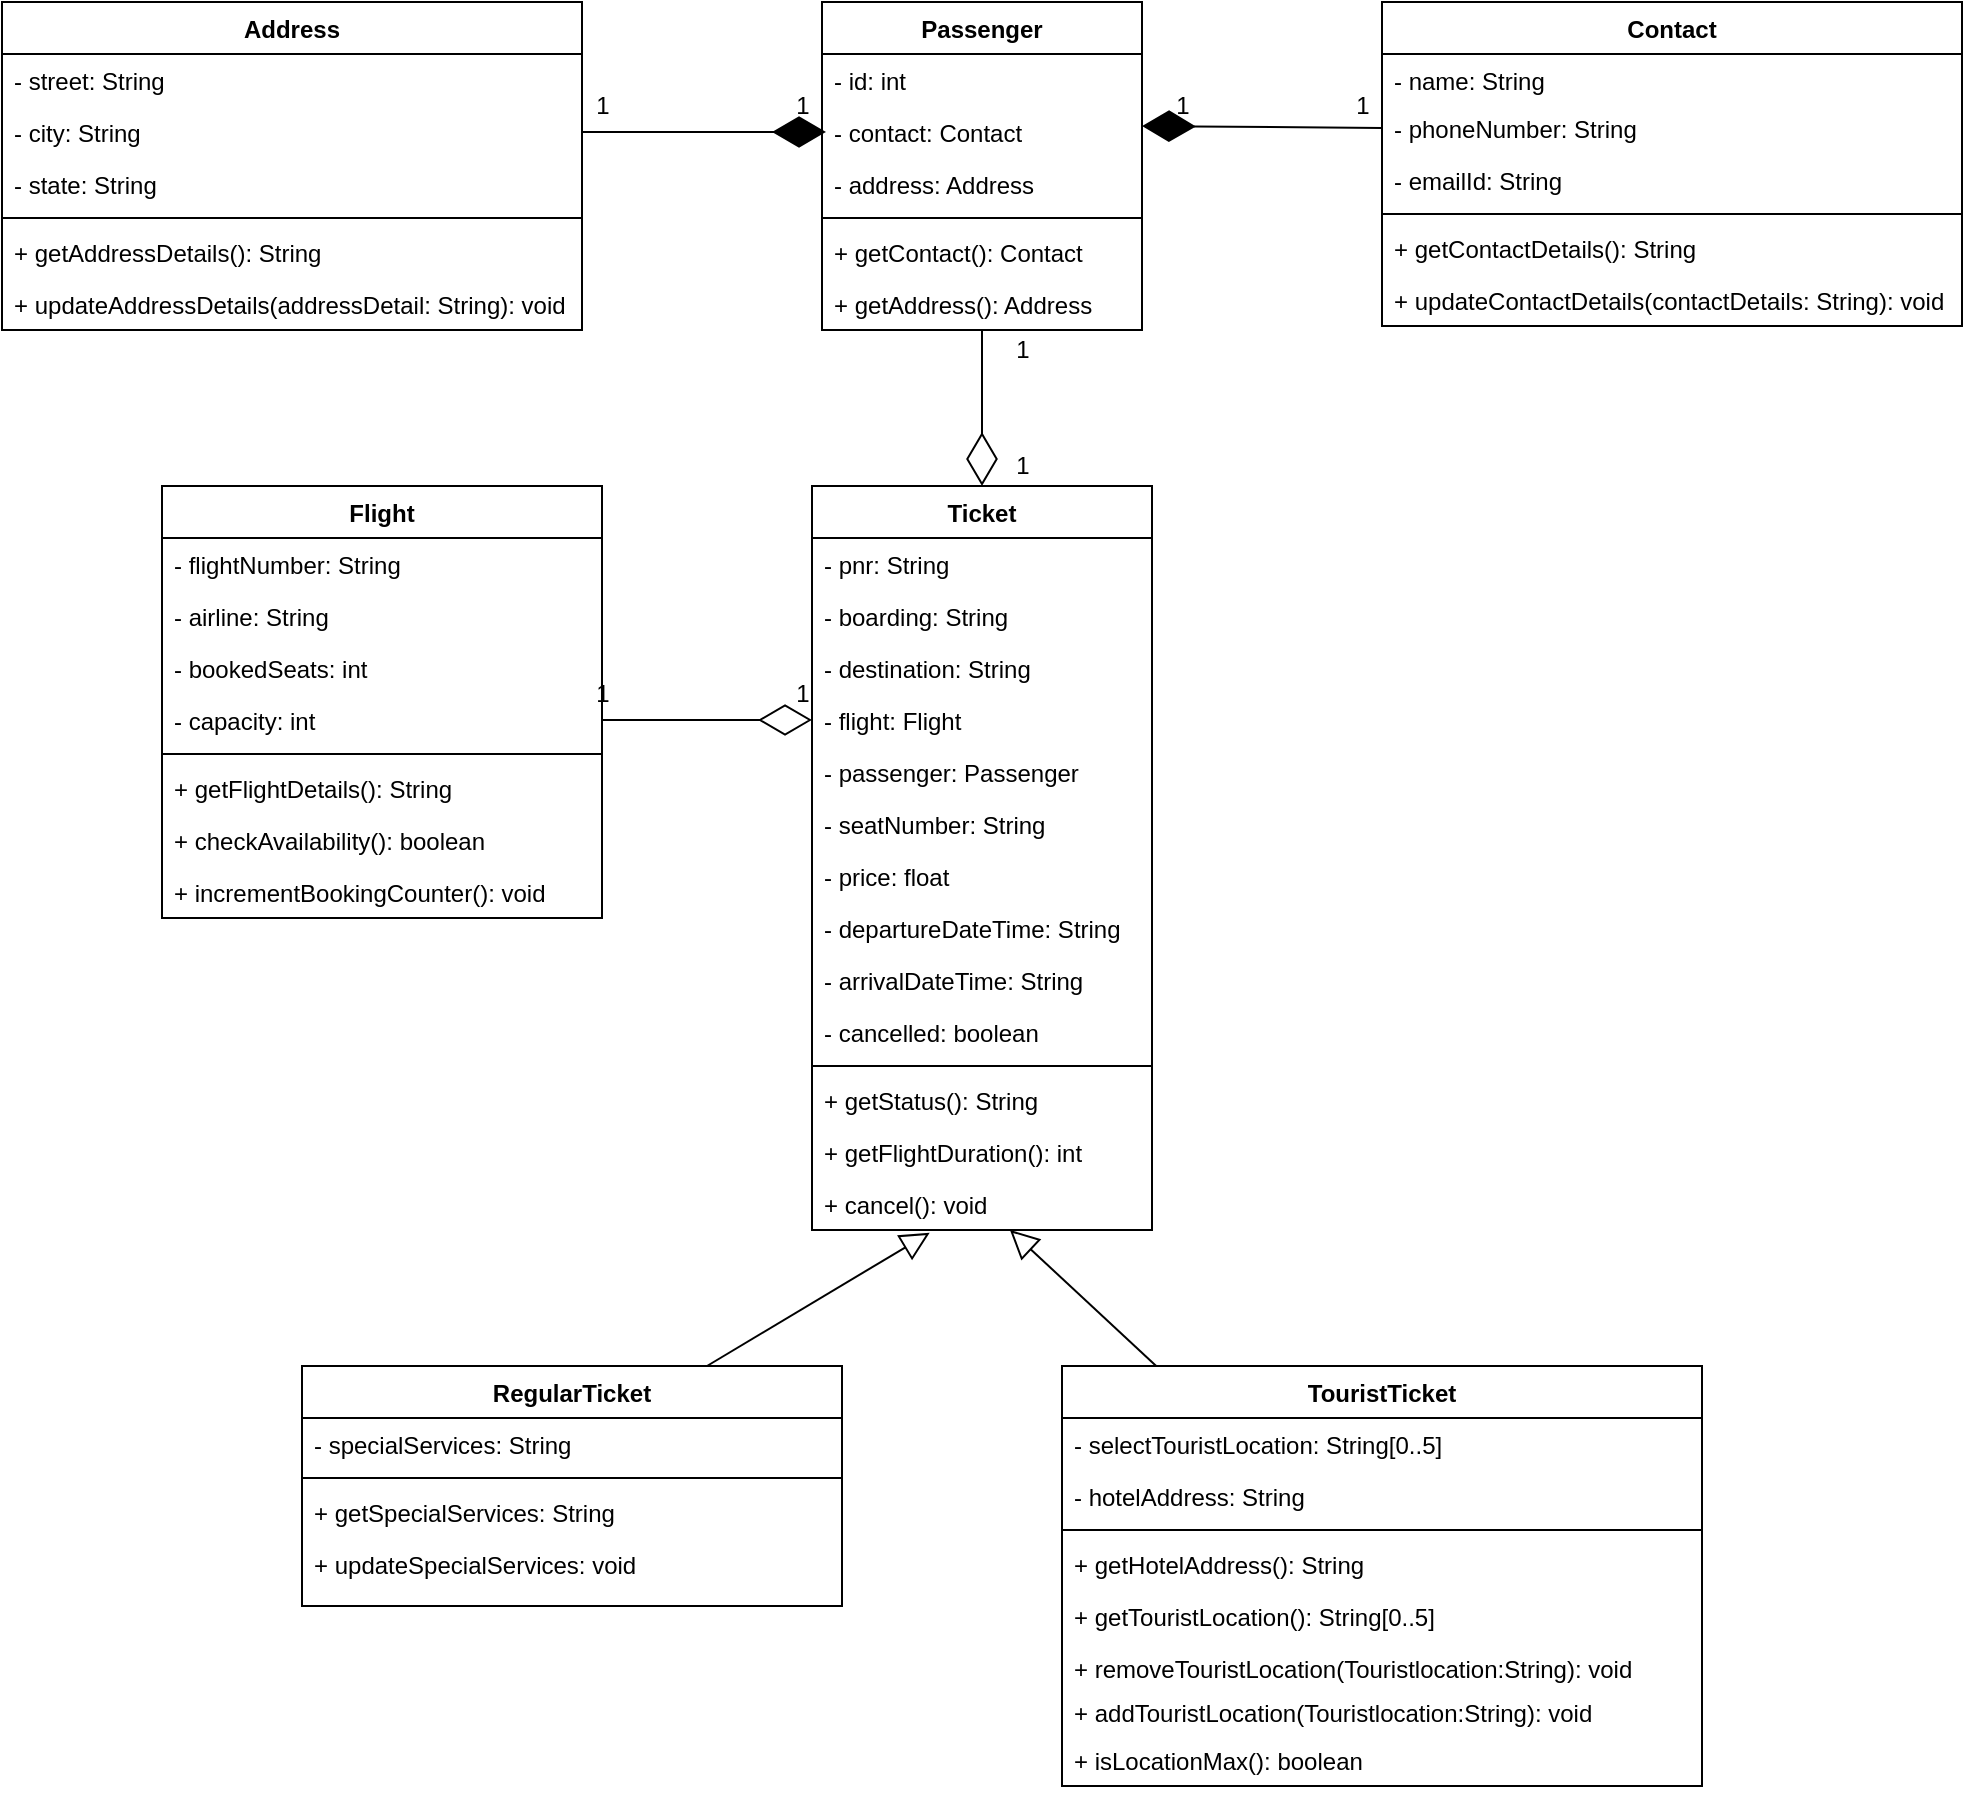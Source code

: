 <mxfile version="14.7.3" type="device"><diagram id="C5RBs43oDa-KdzZeNtuy" name="Page-1"><mxGraphModel dx="1502" dy="636" grid="1" gridSize="10" guides="1" tooltips="1" connect="1" arrows="1" fold="1" page="1" pageScale="1" pageWidth="827" pageHeight="1169" math="0" shadow="0"><root><mxCell id="WIyWlLk6GJQsqaUBKTNV-0"/><mxCell id="WIyWlLk6GJQsqaUBKTNV-1" parent="WIyWlLk6GJQsqaUBKTNV-0"/><mxCell id="apClMjxLR583thGksTaG-0" value="Address" style="swimlane;fontStyle=1;align=center;verticalAlign=top;childLayout=stackLayout;horizontal=1;startSize=26;horizontalStack=0;resizeParent=1;resizeParentMax=0;resizeLast=0;collapsible=1;marginBottom=0;" parent="WIyWlLk6GJQsqaUBKTNV-1" vertex="1"><mxGeometry x="230" y="38" width="290" height="164" as="geometry"><mxRectangle x="40" y="40" width="80" height="26" as="alternateBounds"/></mxGeometry></mxCell><mxCell id="apClMjxLR583thGksTaG-1" value="- street: String&#10;" style="text;strokeColor=none;fillColor=none;align=left;verticalAlign=top;spacingLeft=4;spacingRight=4;overflow=hidden;rotatable=0;points=[[0,0.5],[1,0.5]];portConstraint=eastwest;" parent="apClMjxLR583thGksTaG-0" vertex="1"><mxGeometry y="26" width="290" height="26" as="geometry"/></mxCell><mxCell id="apClMjxLR583thGksTaG-5" value="- city: String" style="text;strokeColor=none;fillColor=none;align=left;verticalAlign=top;spacingLeft=4;spacingRight=4;overflow=hidden;rotatable=0;points=[[0,0.5],[1,0.5]];portConstraint=eastwest;" parent="apClMjxLR583thGksTaG-0" vertex="1"><mxGeometry y="52" width="290" height="26" as="geometry"/></mxCell><mxCell id="apClMjxLR583thGksTaG-6" value="- state: String" style="text;strokeColor=none;fillColor=none;align=left;verticalAlign=top;spacingLeft=4;spacingRight=4;overflow=hidden;rotatable=0;points=[[0,0.5],[1,0.5]];portConstraint=eastwest;" parent="apClMjxLR583thGksTaG-0" vertex="1"><mxGeometry y="78" width="290" height="26" as="geometry"/></mxCell><mxCell id="apClMjxLR583thGksTaG-2" value="" style="line;strokeWidth=1;fillColor=none;align=left;verticalAlign=middle;spacingTop=-1;spacingLeft=3;spacingRight=3;rotatable=0;labelPosition=right;points=[];portConstraint=eastwest;" parent="apClMjxLR583thGksTaG-0" vertex="1"><mxGeometry y="104" width="290" height="8" as="geometry"/></mxCell><mxCell id="apClMjxLR583thGksTaG-3" value="+ getAddressDetails(): String" style="text;strokeColor=none;fillColor=none;align=left;verticalAlign=top;spacingLeft=4;spacingRight=4;overflow=hidden;rotatable=0;points=[[0,0.5],[1,0.5]];portConstraint=eastwest;" parent="apClMjxLR583thGksTaG-0" vertex="1"><mxGeometry y="112" width="290" height="26" as="geometry"/></mxCell><mxCell id="apClMjxLR583thGksTaG-7" value="+ updateAddressDetails(addressDetail: String): void" style="text;strokeColor=none;fillColor=none;align=left;verticalAlign=top;spacingLeft=4;spacingRight=4;overflow=hidden;rotatable=0;points=[[0,0.5],[1,0.5]];portConstraint=eastwest;" parent="apClMjxLR583thGksTaG-0" vertex="1"><mxGeometry y="138" width="290" height="26" as="geometry"/></mxCell><mxCell id="apClMjxLR583thGksTaG-8" value="Flight" style="swimlane;fontStyle=1;align=center;verticalAlign=top;childLayout=stackLayout;horizontal=1;startSize=26;horizontalStack=0;resizeParent=1;resizeParentMax=0;resizeLast=0;collapsible=1;marginBottom=0;" parent="WIyWlLk6GJQsqaUBKTNV-1" vertex="1"><mxGeometry x="310" y="280" width="220" height="216" as="geometry"/></mxCell><mxCell id="apClMjxLR583thGksTaG-9" value="- flightNumber: String" style="text;strokeColor=none;fillColor=none;align=left;verticalAlign=top;spacingLeft=4;spacingRight=4;overflow=hidden;rotatable=0;points=[[0,0.5],[1,0.5]];portConstraint=eastwest;" parent="apClMjxLR583thGksTaG-8" vertex="1"><mxGeometry y="26" width="220" height="26" as="geometry"/></mxCell><mxCell id="apClMjxLR583thGksTaG-12" value="- airline: String" style="text;strokeColor=none;fillColor=none;align=left;verticalAlign=top;spacingLeft=4;spacingRight=4;overflow=hidden;rotatable=0;points=[[0,0.5],[1,0.5]];portConstraint=eastwest;" parent="apClMjxLR583thGksTaG-8" vertex="1"><mxGeometry y="52" width="220" height="26" as="geometry"/></mxCell><mxCell id="apClMjxLR583thGksTaG-13" value="- bookedSeats: int" style="text;strokeColor=none;fillColor=none;align=left;verticalAlign=top;spacingLeft=4;spacingRight=4;overflow=hidden;rotatable=0;points=[[0,0.5],[1,0.5]];portConstraint=eastwest;" parent="apClMjxLR583thGksTaG-8" vertex="1"><mxGeometry y="78" width="220" height="26" as="geometry"/></mxCell><mxCell id="apClMjxLR583thGksTaG-14" value="- capacity: int" style="text;strokeColor=none;fillColor=none;align=left;verticalAlign=top;spacingLeft=4;spacingRight=4;overflow=hidden;rotatable=0;points=[[0,0.5],[1,0.5]];portConstraint=eastwest;" parent="apClMjxLR583thGksTaG-8" vertex="1"><mxGeometry y="104" width="220" height="26" as="geometry"/></mxCell><mxCell id="apClMjxLR583thGksTaG-10" value="" style="line;strokeWidth=1;fillColor=none;align=left;verticalAlign=middle;spacingTop=-1;spacingLeft=3;spacingRight=3;rotatable=0;labelPosition=right;points=[];portConstraint=eastwest;" parent="apClMjxLR583thGksTaG-8" vertex="1"><mxGeometry y="130" width="220" height="8" as="geometry"/></mxCell><mxCell id="apClMjxLR583thGksTaG-16" value="+ getFlightDetails(): String" style="text;strokeColor=none;fillColor=none;align=left;verticalAlign=top;spacingLeft=4;spacingRight=4;overflow=hidden;rotatable=0;points=[[0,0.5],[1,0.5]];portConstraint=eastwest;" parent="apClMjxLR583thGksTaG-8" vertex="1"><mxGeometry y="138" width="220" height="26" as="geometry"/></mxCell><mxCell id="apClMjxLR583thGksTaG-11" value="+ checkAvailability(): boolean" style="text;strokeColor=none;fillColor=none;align=left;verticalAlign=top;spacingLeft=4;spacingRight=4;overflow=hidden;rotatable=0;points=[[0,0.5],[1,0.5]];portConstraint=eastwest;" parent="apClMjxLR583thGksTaG-8" vertex="1"><mxGeometry y="164" width="220" height="26" as="geometry"/></mxCell><mxCell id="apClMjxLR583thGksTaG-17" value="+ incrementBookingCounter(): void" style="text;strokeColor=none;fillColor=none;align=left;verticalAlign=top;spacingLeft=4;spacingRight=4;overflow=hidden;rotatable=0;points=[[0,0.5],[1,0.5]];portConstraint=eastwest;" parent="apClMjxLR583thGksTaG-8" vertex="1"><mxGeometry y="190" width="220" height="26" as="geometry"/></mxCell><mxCell id="apClMjxLR583thGksTaG-18" value="Passenger" style="swimlane;fontStyle=1;align=center;verticalAlign=top;childLayout=stackLayout;horizontal=1;startSize=26;horizontalStack=0;resizeParent=1;resizeParentMax=0;resizeLast=0;collapsible=1;marginBottom=0;" parent="WIyWlLk6GJQsqaUBKTNV-1" vertex="1"><mxGeometry x="640" y="38" width="160" height="164" as="geometry"/></mxCell><mxCell id="apClMjxLR583thGksTaG-19" value="- id: int" style="text;strokeColor=none;fillColor=none;align=left;verticalAlign=top;spacingLeft=4;spacingRight=4;overflow=hidden;rotatable=0;points=[[0,0.5],[1,0.5]];portConstraint=eastwest;" parent="apClMjxLR583thGksTaG-18" vertex="1"><mxGeometry y="26" width="160" height="26" as="geometry"/></mxCell><mxCell id="apClMjxLR583thGksTaG-23" value="- contact: Contact" style="text;strokeColor=none;fillColor=none;align=left;verticalAlign=top;spacingLeft=4;spacingRight=4;overflow=hidden;rotatable=0;points=[[0,0.5],[1,0.5]];portConstraint=eastwest;" parent="apClMjxLR583thGksTaG-18" vertex="1"><mxGeometry y="52" width="160" height="26" as="geometry"/></mxCell><mxCell id="apClMjxLR583thGksTaG-22" value="- address: Address" style="text;strokeColor=none;fillColor=none;align=left;verticalAlign=top;spacingLeft=4;spacingRight=4;overflow=hidden;rotatable=0;points=[[0,0.5],[1,0.5]];portConstraint=eastwest;" parent="apClMjxLR583thGksTaG-18" vertex="1"><mxGeometry y="78" width="160" height="26" as="geometry"/></mxCell><mxCell id="apClMjxLR583thGksTaG-20" value="" style="line;strokeWidth=1;fillColor=none;align=left;verticalAlign=middle;spacingTop=-1;spacingLeft=3;spacingRight=3;rotatable=0;labelPosition=right;points=[];portConstraint=eastwest;" parent="apClMjxLR583thGksTaG-18" vertex="1"><mxGeometry y="104" width="160" height="8" as="geometry"/></mxCell><mxCell id="apClMjxLR583thGksTaG-21" value="+ getContact(): Contact" style="text;strokeColor=none;fillColor=none;align=left;verticalAlign=top;spacingLeft=4;spacingRight=4;overflow=hidden;rotatable=0;points=[[0,0.5],[1,0.5]];portConstraint=eastwest;" parent="apClMjxLR583thGksTaG-18" vertex="1"><mxGeometry y="112" width="160" height="26" as="geometry"/></mxCell><mxCell id="apClMjxLR583thGksTaG-24" value="+ getAddress(): Address" style="text;strokeColor=none;fillColor=none;align=left;verticalAlign=top;spacingLeft=4;spacingRight=4;overflow=hidden;rotatable=0;points=[[0,0.5],[1,0.5]];portConstraint=eastwest;" parent="apClMjxLR583thGksTaG-18" vertex="1"><mxGeometry y="138" width="160" height="26" as="geometry"/></mxCell><mxCell id="apClMjxLR583thGksTaG-25" value="Contact" style="swimlane;fontStyle=1;align=center;verticalAlign=top;childLayout=stackLayout;horizontal=1;startSize=26;horizontalStack=0;resizeParent=1;resizeParentMax=0;resizeLast=0;collapsible=1;marginBottom=0;" parent="WIyWlLk6GJQsqaUBKTNV-1" vertex="1"><mxGeometry x="920" y="38" width="290" height="162" as="geometry"/></mxCell><mxCell id="apClMjxLR583thGksTaG-26" value="- name: String" style="text;strokeColor=none;fillColor=none;align=left;verticalAlign=top;spacingLeft=4;spacingRight=4;overflow=hidden;rotatable=0;points=[[0,0.5],[1,0.5]];portConstraint=eastwest;" parent="apClMjxLR583thGksTaG-25" vertex="1"><mxGeometry y="26" width="290" height="24" as="geometry"/></mxCell><mxCell id="apClMjxLR583thGksTaG-29" value="- phoneNumber: String" style="text;strokeColor=none;fillColor=none;align=left;verticalAlign=top;spacingLeft=4;spacingRight=4;overflow=hidden;rotatable=0;points=[[0,0.5],[1,0.5]];portConstraint=eastwest;" parent="apClMjxLR583thGksTaG-25" vertex="1"><mxGeometry y="50" width="290" height="26" as="geometry"/></mxCell><mxCell id="apClMjxLR583thGksTaG-30" value="- emailId: String" style="text;strokeColor=none;fillColor=none;align=left;verticalAlign=top;spacingLeft=4;spacingRight=4;overflow=hidden;rotatable=0;points=[[0,0.5],[1,0.5]];portConstraint=eastwest;" parent="apClMjxLR583thGksTaG-25" vertex="1"><mxGeometry y="76" width="290" height="26" as="geometry"/></mxCell><mxCell id="apClMjxLR583thGksTaG-27" value="" style="line;strokeWidth=1;fillColor=none;align=left;verticalAlign=middle;spacingTop=-1;spacingLeft=3;spacingRight=3;rotatable=0;labelPosition=right;points=[];portConstraint=eastwest;" parent="apClMjxLR583thGksTaG-25" vertex="1"><mxGeometry y="102" width="290" height="8" as="geometry"/></mxCell><mxCell id="apClMjxLR583thGksTaG-28" value="+ getContactDetails(): String" style="text;strokeColor=none;fillColor=none;align=left;verticalAlign=top;spacingLeft=4;spacingRight=4;overflow=hidden;rotatable=0;points=[[0,0.5],[1,0.5]];portConstraint=eastwest;" parent="apClMjxLR583thGksTaG-25" vertex="1"><mxGeometry y="110" width="290" height="26" as="geometry"/></mxCell><mxCell id="apClMjxLR583thGksTaG-31" value="+ updateContactDetails(contactDetails: String): void" style="text;strokeColor=none;fillColor=none;align=left;verticalAlign=top;spacingLeft=4;spacingRight=4;overflow=hidden;rotatable=0;points=[[0,0.5],[1,0.5]];portConstraint=eastwest;" parent="apClMjxLR583thGksTaG-25" vertex="1"><mxGeometry y="136" width="290" height="26" as="geometry"/></mxCell><mxCell id="apClMjxLR583thGksTaG-32" value="Ticket" style="swimlane;fontStyle=1;align=center;verticalAlign=top;childLayout=stackLayout;horizontal=1;startSize=26;horizontalStack=0;resizeParent=1;resizeParentMax=0;resizeLast=0;collapsible=1;marginBottom=0;" parent="WIyWlLk6GJQsqaUBKTNV-1" vertex="1"><mxGeometry x="635" y="280" width="170" height="372" as="geometry"/></mxCell><mxCell id="apClMjxLR583thGksTaG-33" value="- pnr: String" style="text;strokeColor=none;fillColor=none;align=left;verticalAlign=top;spacingLeft=4;spacingRight=4;overflow=hidden;rotatable=0;points=[[0,0.5],[1,0.5]];portConstraint=eastwest;" parent="apClMjxLR583thGksTaG-32" vertex="1"><mxGeometry y="26" width="170" height="26" as="geometry"/></mxCell><mxCell id="apClMjxLR583thGksTaG-36" value="- boarding: String" style="text;strokeColor=none;fillColor=none;align=left;verticalAlign=top;spacingLeft=4;spacingRight=4;overflow=hidden;rotatable=0;points=[[0,0.5],[1,0.5]];portConstraint=eastwest;" parent="apClMjxLR583thGksTaG-32" vertex="1"><mxGeometry y="52" width="170" height="26" as="geometry"/></mxCell><mxCell id="apClMjxLR583thGksTaG-37" value="- destination: String" style="text;strokeColor=none;fillColor=none;align=left;verticalAlign=top;spacingLeft=4;spacingRight=4;overflow=hidden;rotatable=0;points=[[0,0.5],[1,0.5]];portConstraint=eastwest;" parent="apClMjxLR583thGksTaG-32" vertex="1"><mxGeometry y="78" width="170" height="26" as="geometry"/></mxCell><mxCell id="apClMjxLR583thGksTaG-39" value="- flight: Flight" style="text;strokeColor=none;fillColor=none;align=left;verticalAlign=top;spacingLeft=4;spacingRight=4;overflow=hidden;rotatable=0;points=[[0,0.5],[1,0.5]];portConstraint=eastwest;" parent="apClMjxLR583thGksTaG-32" vertex="1"><mxGeometry y="104" width="170" height="26" as="geometry"/></mxCell><mxCell id="apClMjxLR583thGksTaG-42" value="- passenger: Passenger" style="text;strokeColor=none;fillColor=none;align=left;verticalAlign=top;spacingLeft=4;spacingRight=4;overflow=hidden;rotatable=0;points=[[0,0.5],[1,0.5]];portConstraint=eastwest;" parent="apClMjxLR583thGksTaG-32" vertex="1"><mxGeometry y="130" width="170" height="26" as="geometry"/></mxCell><mxCell id="apClMjxLR583thGksTaG-43" value="- seatNumber: String" style="text;strokeColor=none;fillColor=none;align=left;verticalAlign=top;spacingLeft=4;spacingRight=4;overflow=hidden;rotatable=0;points=[[0,0.5],[1,0.5]];portConstraint=eastwest;" parent="apClMjxLR583thGksTaG-32" vertex="1"><mxGeometry y="156" width="170" height="26" as="geometry"/></mxCell><mxCell id="apClMjxLR583thGksTaG-44" value="- price: float" style="text;strokeColor=none;fillColor=none;align=left;verticalAlign=top;spacingLeft=4;spacingRight=4;overflow=hidden;rotatable=0;points=[[0,0.5],[1,0.5]];portConstraint=eastwest;" parent="apClMjxLR583thGksTaG-32" vertex="1"><mxGeometry y="182" width="170" height="26" as="geometry"/></mxCell><mxCell id="apClMjxLR583thGksTaG-45" value="- departureDateTime: String" style="text;strokeColor=none;fillColor=none;align=left;verticalAlign=top;spacingLeft=4;spacingRight=4;overflow=hidden;rotatable=0;points=[[0,0.5],[1,0.5]];portConstraint=eastwest;" parent="apClMjxLR583thGksTaG-32" vertex="1"><mxGeometry y="208" width="170" height="26" as="geometry"/></mxCell><mxCell id="apClMjxLR583thGksTaG-46" value="- arrivalDateTime: String" style="text;strokeColor=none;fillColor=none;align=left;verticalAlign=top;spacingLeft=4;spacingRight=4;overflow=hidden;rotatable=0;points=[[0,0.5],[1,0.5]];portConstraint=eastwest;" parent="apClMjxLR583thGksTaG-32" vertex="1"><mxGeometry y="234" width="170" height="26" as="geometry"/></mxCell><mxCell id="apClMjxLR583thGksTaG-47" value="- cancelled: boolean" style="text;strokeColor=none;fillColor=none;align=left;verticalAlign=top;spacingLeft=4;spacingRight=4;overflow=hidden;rotatable=0;points=[[0,0.5],[1,0.5]];portConstraint=eastwest;" parent="apClMjxLR583thGksTaG-32" vertex="1"><mxGeometry y="260" width="170" height="26" as="geometry"/></mxCell><mxCell id="apClMjxLR583thGksTaG-34" value="" style="line;strokeWidth=1;fillColor=none;align=left;verticalAlign=middle;spacingTop=-1;spacingLeft=3;spacingRight=3;rotatable=0;labelPosition=right;points=[];portConstraint=eastwest;" parent="apClMjxLR583thGksTaG-32" vertex="1"><mxGeometry y="286" width="170" height="8" as="geometry"/></mxCell><mxCell id="apClMjxLR583thGksTaG-35" value="+ getStatus(): String" style="text;strokeColor=none;fillColor=none;align=left;verticalAlign=top;spacingLeft=4;spacingRight=4;overflow=hidden;rotatable=0;points=[[0,0.5],[1,0.5]];portConstraint=eastwest;" parent="apClMjxLR583thGksTaG-32" vertex="1"><mxGeometry y="294" width="170" height="26" as="geometry"/></mxCell><mxCell id="apClMjxLR583thGksTaG-48" value="+ getFlightDuration(): int" style="text;strokeColor=none;fillColor=none;align=left;verticalAlign=top;spacingLeft=4;spacingRight=4;overflow=hidden;rotatable=0;points=[[0,0.5],[1,0.5]];portConstraint=eastwest;" parent="apClMjxLR583thGksTaG-32" vertex="1"><mxGeometry y="320" width="170" height="26" as="geometry"/></mxCell><mxCell id="apClMjxLR583thGksTaG-38" value="+ cancel(): void" style="text;strokeColor=none;fillColor=none;align=left;verticalAlign=top;spacingLeft=4;spacingRight=4;overflow=hidden;rotatable=0;points=[[0,0.5],[1,0.5]];portConstraint=eastwest;" parent="apClMjxLR583thGksTaG-32" vertex="1"><mxGeometry y="346" width="170" height="26" as="geometry"/></mxCell><mxCell id="apClMjxLR583thGksTaG-49" value="RegularTicket" style="swimlane;fontStyle=1;align=center;verticalAlign=top;childLayout=stackLayout;horizontal=1;startSize=26;horizontalStack=0;resizeParent=1;resizeParentMax=0;resizeLast=0;collapsible=1;marginBottom=0;" parent="WIyWlLk6GJQsqaUBKTNV-1" vertex="1"><mxGeometry x="380" y="720" width="270" height="120" as="geometry"/></mxCell><mxCell id="apClMjxLR583thGksTaG-50" value="- specialServices: String" style="text;strokeColor=none;fillColor=none;align=left;verticalAlign=top;spacingLeft=4;spacingRight=4;overflow=hidden;rotatable=0;points=[[0,0.5],[1,0.5]];portConstraint=eastwest;" parent="apClMjxLR583thGksTaG-49" vertex="1"><mxGeometry y="26" width="270" height="26" as="geometry"/></mxCell><mxCell id="apClMjxLR583thGksTaG-51" value="" style="line;strokeWidth=1;fillColor=none;align=left;verticalAlign=middle;spacingTop=-1;spacingLeft=3;spacingRight=3;rotatable=0;labelPosition=right;points=[];portConstraint=eastwest;" parent="apClMjxLR583thGksTaG-49" vertex="1"><mxGeometry y="52" width="270" height="8" as="geometry"/></mxCell><mxCell id="apClMjxLR583thGksTaG-52" value="+ getSpecialServices: String" style="text;strokeColor=none;fillColor=none;align=left;verticalAlign=top;spacingLeft=4;spacingRight=4;overflow=hidden;rotatable=0;points=[[0,0.5],[1,0.5]];portConstraint=eastwest;" parent="apClMjxLR583thGksTaG-49" vertex="1"><mxGeometry y="60" width="270" height="26" as="geometry"/></mxCell><mxCell id="apClMjxLR583thGksTaG-53" value="+ updateSpecialServices: void" style="text;strokeColor=none;fillColor=none;align=left;verticalAlign=top;spacingLeft=4;spacingRight=4;overflow=hidden;rotatable=0;points=[[0,0.5],[1,0.5]];portConstraint=eastwest;" parent="apClMjxLR583thGksTaG-49" vertex="1"><mxGeometry y="86" width="270" height="34" as="geometry"/></mxCell><mxCell id="apClMjxLR583thGksTaG-55" value="TouristTicket" style="swimlane;fontStyle=1;align=center;verticalAlign=top;childLayout=stackLayout;horizontal=1;startSize=26;horizontalStack=0;resizeParent=1;resizeParentMax=0;resizeLast=0;collapsible=1;marginBottom=0;" parent="WIyWlLk6GJQsqaUBKTNV-1" vertex="1"><mxGeometry x="760" y="720" width="320" height="210" as="geometry"/></mxCell><mxCell id="apClMjxLR583thGksTaG-59" value="- selectTouristLocation: String[0..5]" style="text;strokeColor=none;fillColor=none;align=left;verticalAlign=top;spacingLeft=4;spacingRight=4;overflow=hidden;rotatable=0;points=[[0,0.5],[1,0.5]];portConstraint=eastwest;" parent="apClMjxLR583thGksTaG-55" vertex="1"><mxGeometry y="26" width="320" height="26" as="geometry"/></mxCell><mxCell id="apClMjxLR583thGksTaG-56" value="- hotelAddress: String" style="text;strokeColor=none;fillColor=none;align=left;verticalAlign=top;spacingLeft=4;spacingRight=4;overflow=hidden;rotatable=0;points=[[0,0.5],[1,0.5]];portConstraint=eastwest;" parent="apClMjxLR583thGksTaG-55" vertex="1"><mxGeometry y="52" width="320" height="26" as="geometry"/></mxCell><mxCell id="apClMjxLR583thGksTaG-57" value="" style="line;strokeWidth=1;fillColor=none;align=left;verticalAlign=middle;spacingTop=-1;spacingLeft=3;spacingRight=3;rotatable=0;labelPosition=right;points=[];portConstraint=eastwest;" parent="apClMjxLR583thGksTaG-55" vertex="1"><mxGeometry y="78" width="320" height="8" as="geometry"/></mxCell><mxCell id="apClMjxLR583thGksTaG-58" value="+ getHotelAddress(): String" style="text;strokeColor=none;fillColor=none;align=left;verticalAlign=top;spacingLeft=4;spacingRight=4;overflow=hidden;rotatable=0;points=[[0,0.5],[1,0.5]];portConstraint=eastwest;" parent="apClMjxLR583thGksTaG-55" vertex="1"><mxGeometry y="86" width="320" height="26" as="geometry"/></mxCell><mxCell id="apClMjxLR583thGksTaG-60" value="+ getTouristLocation(): String[0..5]" style="text;strokeColor=none;fillColor=none;align=left;verticalAlign=top;spacingLeft=4;spacingRight=4;overflow=hidden;rotatable=0;points=[[0,0.5],[1,0.5]];portConstraint=eastwest;" parent="apClMjxLR583thGksTaG-55" vertex="1"><mxGeometry y="112" width="320" height="26" as="geometry"/></mxCell><mxCell id="apClMjxLR583thGksTaG-61" value="+ removeTouristLocation(Touristlocation:String): void" style="text;strokeColor=none;fillColor=none;align=left;verticalAlign=top;spacingLeft=4;spacingRight=4;overflow=hidden;rotatable=0;points=[[0,0.5],[1,0.5]];portConstraint=eastwest;" parent="apClMjxLR583thGksTaG-55" vertex="1"><mxGeometry y="138" width="320" height="22" as="geometry"/></mxCell><mxCell id="apClMjxLR583thGksTaG-62" value="+ addTouristLocation(Touristlocation:String): void" style="text;strokeColor=none;fillColor=none;align=left;verticalAlign=top;spacingLeft=4;spacingRight=4;overflow=hidden;rotatable=0;points=[[0,0.5],[1,0.5]];portConstraint=eastwest;" parent="apClMjxLR583thGksTaG-55" vertex="1"><mxGeometry y="160" width="320" height="24" as="geometry"/></mxCell><mxCell id="apClMjxLR583thGksTaG-63" value="+ isLocationMax(): boolean" style="text;strokeColor=none;fillColor=none;align=left;verticalAlign=top;spacingLeft=4;spacingRight=4;overflow=hidden;rotatable=0;points=[[0,0.5],[1,0.5]];portConstraint=eastwest;" parent="apClMjxLR583thGksTaG-55" vertex="1"><mxGeometry y="184" width="320" height="26" as="geometry"/></mxCell><mxCell id="apClMjxLR583thGksTaG-65" value="" style="endArrow=diamondThin;endFill=1;endSize=24;html=1;exitX=1;exitY=0.5;exitDx=0;exitDy=0;" parent="WIyWlLk6GJQsqaUBKTNV-1" source="apClMjxLR583thGksTaG-5" edge="1"><mxGeometry width="160" relative="1" as="geometry"><mxPoint x="550" y="115" as="sourcePoint"/><mxPoint x="642" y="103" as="targetPoint"/></mxGeometry></mxCell><mxCell id="apClMjxLR583thGksTaG-66" value="1" style="text;html=1;align=center;verticalAlign=middle;resizable=0;points=[];autosize=1;" parent="WIyWlLk6GJQsqaUBKTNV-1" vertex="1"><mxGeometry x="520" y="80" width="20" height="20" as="geometry"/></mxCell><mxCell id="apClMjxLR583thGksTaG-67" value="1" style="text;html=1;align=center;verticalAlign=middle;resizable=0;points=[];autosize=1;" parent="WIyWlLk6GJQsqaUBKTNV-1" vertex="1"><mxGeometry x="620" y="80" width="20" height="20" as="geometry"/></mxCell><mxCell id="apClMjxLR583thGksTaG-68" value="" style="endArrow=diamondThin;endFill=1;endSize=24;html=1;exitX=0;exitY=0.5;exitDx=0;exitDy=0;" parent="WIyWlLk6GJQsqaUBKTNV-1" source="apClMjxLR583thGksTaG-29" edge="1"><mxGeometry width="160" relative="1" as="geometry"><mxPoint x="850" y="135" as="sourcePoint"/><mxPoint x="800" y="100" as="targetPoint"/></mxGeometry></mxCell><mxCell id="apClMjxLR583thGksTaG-69" value="1" style="text;html=1;align=center;verticalAlign=middle;resizable=0;points=[];autosize=1;" parent="WIyWlLk6GJQsqaUBKTNV-1" vertex="1"><mxGeometry x="810" y="80" width="20" height="20" as="geometry"/></mxCell><mxCell id="apClMjxLR583thGksTaG-70" value="1" style="text;html=1;align=center;verticalAlign=middle;resizable=0;points=[];autosize=1;" parent="WIyWlLk6GJQsqaUBKTNV-1" vertex="1"><mxGeometry x="900" y="80" width="20" height="20" as="geometry"/></mxCell><mxCell id="apClMjxLR583thGksTaG-72" value="1" style="text;html=1;align=center;verticalAlign=middle;resizable=0;points=[];autosize=1;" parent="WIyWlLk6GJQsqaUBKTNV-1" vertex="1"><mxGeometry x="520" y="374" width="20" height="20" as="geometry"/></mxCell><mxCell id="apClMjxLR583thGksTaG-73" value="1" style="text;html=1;align=center;verticalAlign=middle;resizable=0;points=[];autosize=1;" parent="WIyWlLk6GJQsqaUBKTNV-1" vertex="1"><mxGeometry x="620" y="374" width="20" height="20" as="geometry"/></mxCell><mxCell id="apClMjxLR583thGksTaG-74" value="" style="endArrow=diamondThin;endFill=0;endSize=24;html=1;exitX=1;exitY=0.5;exitDx=0;exitDy=0;entryX=0;entryY=0.5;entryDx=0;entryDy=0;" parent="WIyWlLk6GJQsqaUBKTNV-1" source="apClMjxLR583thGksTaG-14" target="apClMjxLR583thGksTaG-39" edge="1"><mxGeometry width="160" relative="1" as="geometry"><mxPoint x="550" y="401" as="sourcePoint"/><mxPoint x="630" y="401" as="targetPoint"/></mxGeometry></mxCell><mxCell id="apClMjxLR583thGksTaG-75" value="" style="edgeStyle=none;html=1;endSize=12;endArrow=block;endFill=0;exitX=0.75;exitY=0;exitDx=0;exitDy=0;entryX=0.346;entryY=1.054;entryDx=0;entryDy=0;entryPerimeter=0;" parent="WIyWlLk6GJQsqaUBKTNV-1" source="apClMjxLR583thGksTaG-49" target="apClMjxLR583thGksTaG-38" edge="1"><mxGeometry width="160" relative="1" as="geometry"><mxPoint x="573.29" y="836" as="sourcePoint"/><mxPoint x="686.715" y="652" as="targetPoint"/></mxGeometry></mxCell><mxCell id="apClMjxLR583thGksTaG-76" value="" style="edgeStyle=none;html=1;endSize=12;endArrow=block;endFill=0;" parent="WIyWlLk6GJQsqaUBKTNV-1" source="apClMjxLR583thGksTaG-55" target="apClMjxLR583thGksTaG-38" edge="1"><mxGeometry width="160" relative="1" as="geometry"><mxPoint x="940" y="670" as="sourcePoint"/><mxPoint x="1053.425" y="486" as="targetPoint"/></mxGeometry></mxCell><mxCell id="apClMjxLR583thGksTaG-77" value="" style="endArrow=diamondThin;endFill=0;endSize=24;html=1;entryX=0.5;entryY=0;entryDx=0;entryDy=0;" parent="WIyWlLk6GJQsqaUBKTNV-1" source="apClMjxLR583thGksTaG-24" target="apClMjxLR583thGksTaG-32" edge="1"><mxGeometry width="160" relative="1" as="geometry"><mxPoint x="725" y="205" as="sourcePoint"/><mxPoint x="850" y="240" as="targetPoint"/></mxGeometry></mxCell><mxCell id="apClMjxLR583thGksTaG-78" value="1" style="text;html=1;align=center;verticalAlign=middle;resizable=0;points=[];autosize=1;" parent="WIyWlLk6GJQsqaUBKTNV-1" vertex="1"><mxGeometry x="730" y="202" width="20" height="20" as="geometry"/></mxCell><mxCell id="apClMjxLR583thGksTaG-79" value="1" style="text;html=1;align=center;verticalAlign=middle;resizable=0;points=[];autosize=1;" parent="WIyWlLk6GJQsqaUBKTNV-1" vertex="1"><mxGeometry x="730" y="260" width="20" height="20" as="geometry"/></mxCell></root></mxGraphModel></diagram></mxfile>